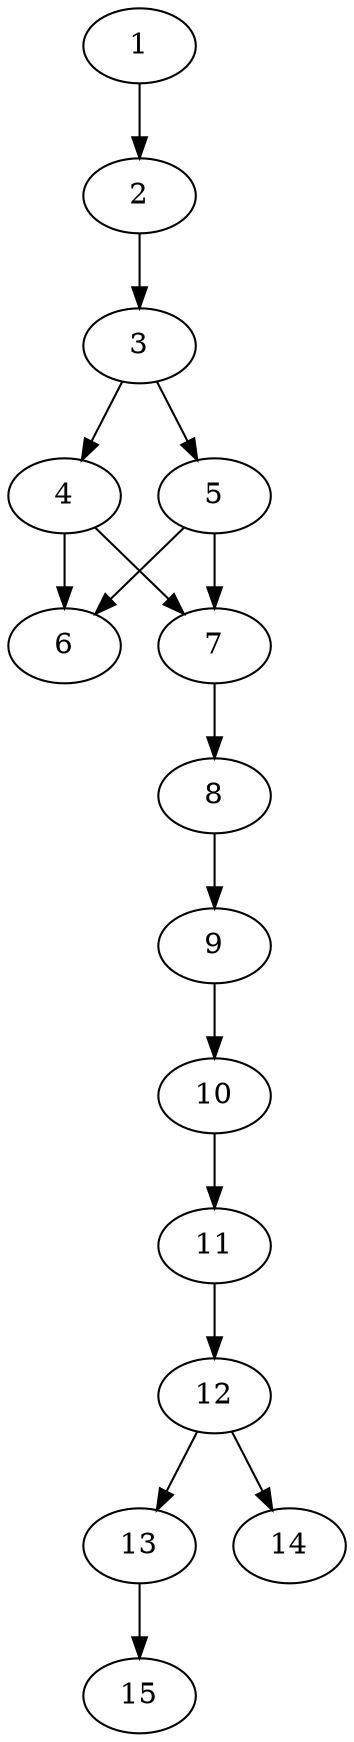 // DAG automatically generated by daggen at Thu Oct  3 13:59:26 2019
// ./daggen --dot -n 15 --ccr 0.4 --fat 0.3 --regular 0.5 --density 0.7 --mindata 5242880 --maxdata 52428800 
digraph G {
  1 [size="127324160", alpha="0.00", expect_size="50929664"] 
  1 -> 2 [size ="50929664"]
  2 [size="54584320", alpha="0.02", expect_size="21833728"] 
  2 -> 3 [size ="21833728"]
  3 [size="80714240", alpha="0.00", expect_size="32285696"] 
  3 -> 4 [size ="32285696"]
  3 -> 5 [size ="32285696"]
  4 [size="78702080", alpha="0.02", expect_size="31480832"] 
  4 -> 6 [size ="31480832"]
  4 -> 7 [size ="31480832"]
  5 [size="56660480", alpha="0.08", expect_size="22664192"] 
  5 -> 6 [size ="22664192"]
  5 -> 7 [size ="22664192"]
  6 [size="110213120", alpha="0.13", expect_size="44085248"] 
  7 [size="51745280", alpha="0.13", expect_size="20698112"] 
  7 -> 8 [size ="20698112"]
  8 [size="70041600", alpha="0.13", expect_size="28016640"] 
  8 -> 9 [size ="28016640"]
  9 [size="113643520", alpha="0.16", expect_size="45457408"] 
  9 -> 10 [size ="45457408"]
  10 [size="33789440", alpha="0.07", expect_size="13515776"] 
  10 -> 11 [size ="13515776"]
  11 [size="72442880", alpha="0.14", expect_size="28977152"] 
  11 -> 12 [size ="28977152"]
  12 [size="73395200", alpha="0.11", expect_size="29358080"] 
  12 -> 13 [size ="29358080"]
  12 -> 14 [size ="29358080"]
  13 [size="86085120", alpha="0.05", expect_size="34434048"] 
  13 -> 15 [size ="34434048"]
  14 [size="88663040", alpha="0.10", expect_size="35465216"] 
  15 [size="99806720", alpha="0.13", expect_size="39922688"] 
}

